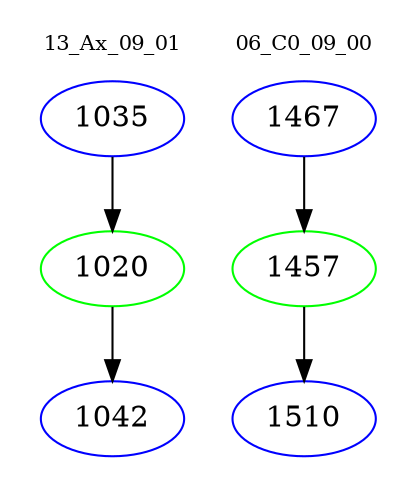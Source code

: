 digraph{
subgraph cluster_0 {
color = white
label = "13_Ax_09_01";
fontsize=10;
T0_1035 [label="1035", color="blue"]
T0_1035 -> T0_1020 [color="black"]
T0_1020 [label="1020", color="green"]
T0_1020 -> T0_1042 [color="black"]
T0_1042 [label="1042", color="blue"]
}
subgraph cluster_1 {
color = white
label = "06_C0_09_00";
fontsize=10;
T1_1467 [label="1467", color="blue"]
T1_1467 -> T1_1457 [color="black"]
T1_1457 [label="1457", color="green"]
T1_1457 -> T1_1510 [color="black"]
T1_1510 [label="1510", color="blue"]
}
}
